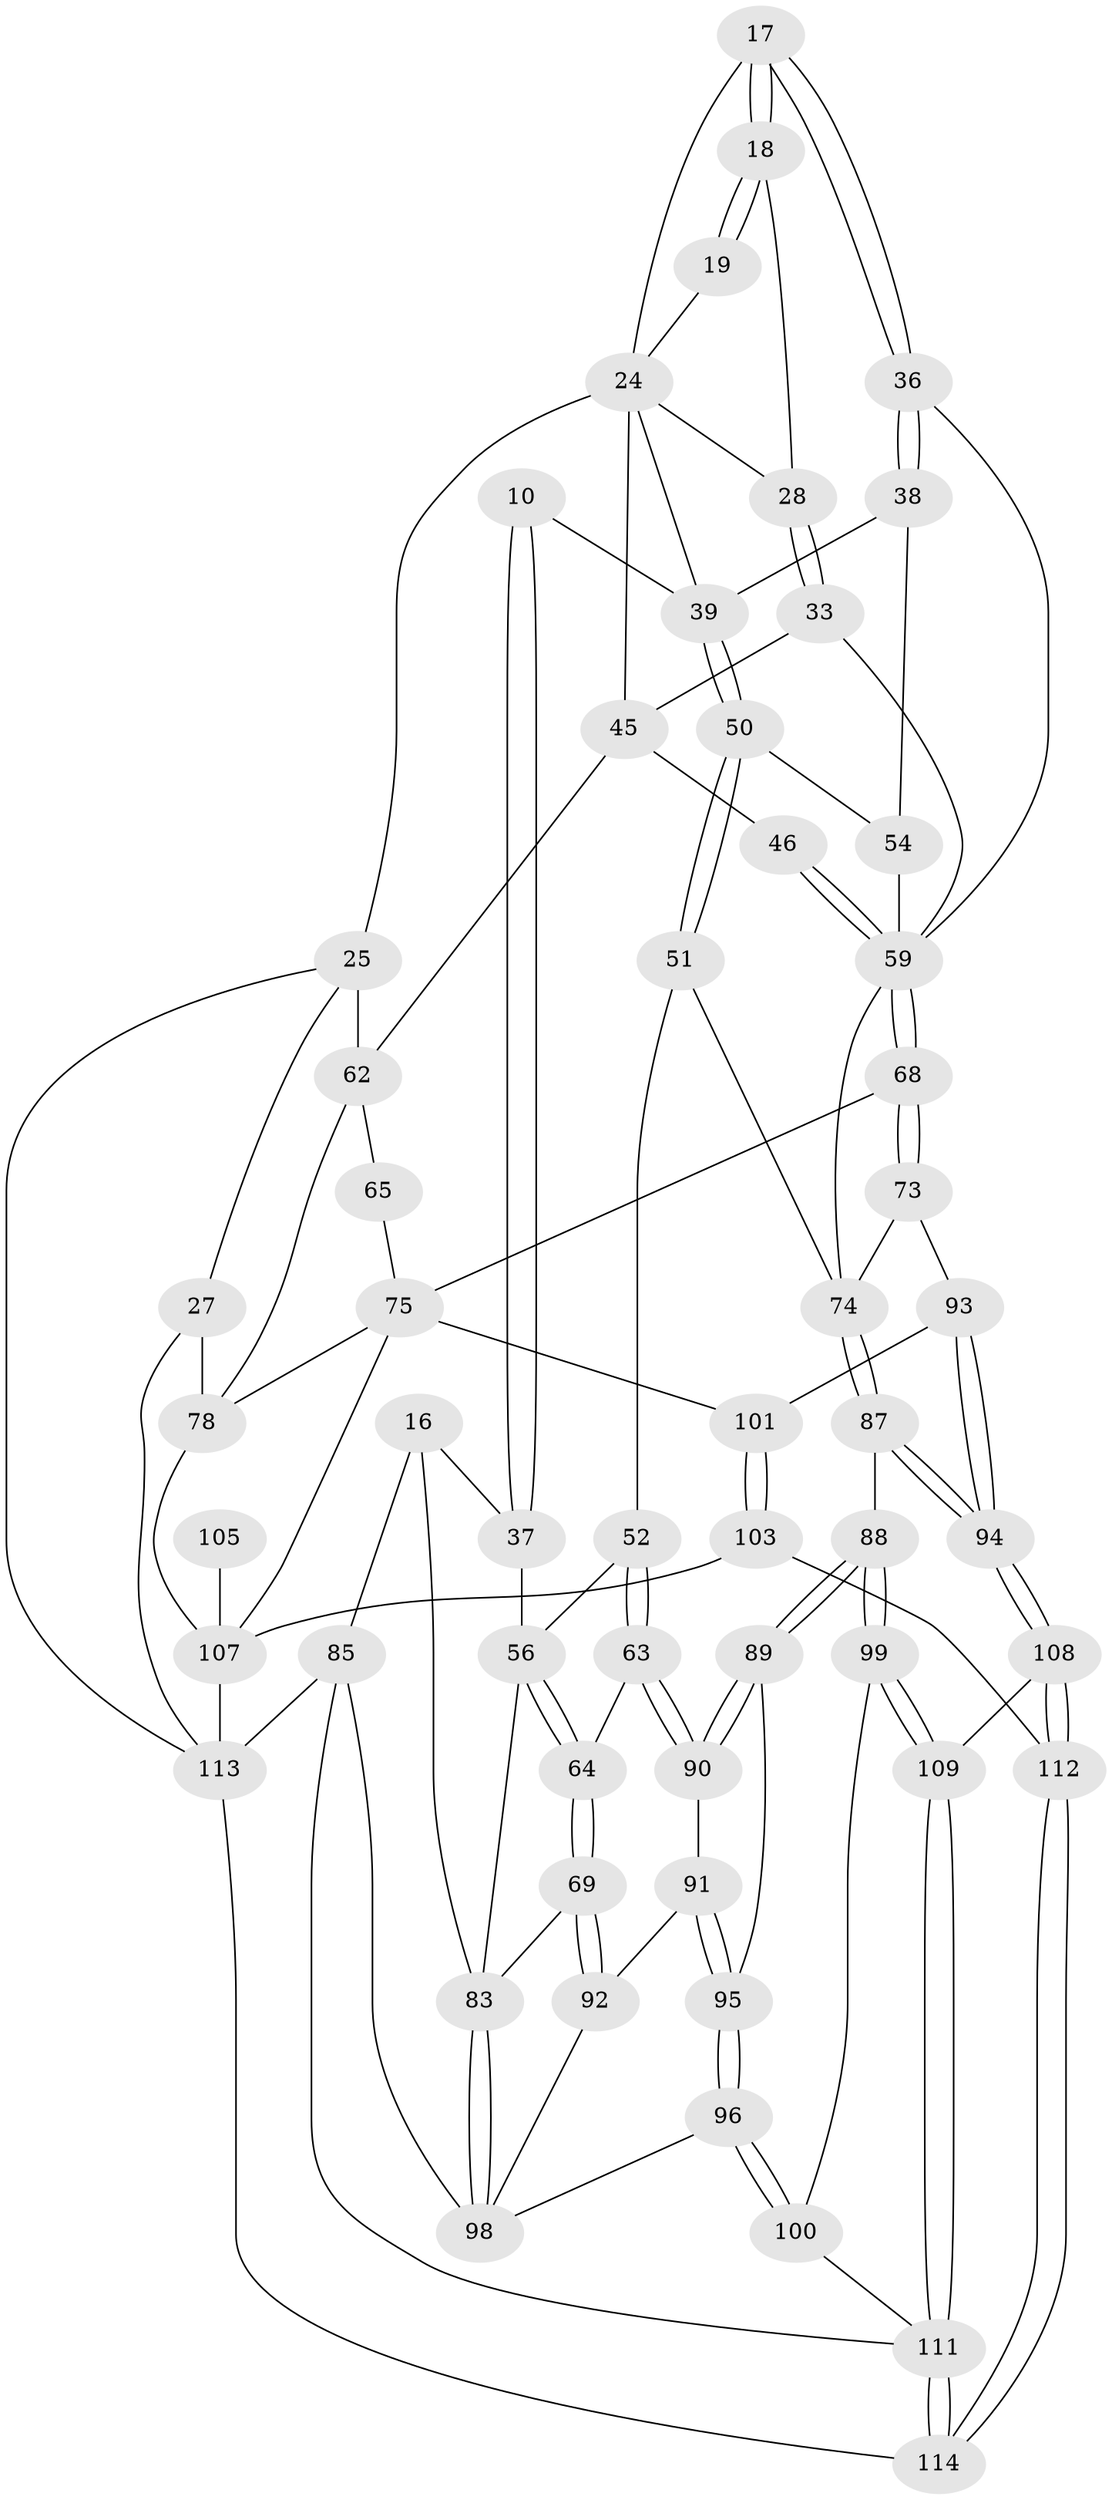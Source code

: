 // original degree distribution, {4: 0.22807017543859648, 5: 0.543859649122807, 6: 0.21052631578947367, 3: 0.017543859649122806}
// Generated by graph-tools (version 1.1) at 2025/00/03/09/25 05:00:25]
// undirected, 57 vertices, 127 edges
graph export_dot {
graph [start="1"]
  node [color=gray90,style=filled];
  10 [pos="+0.26519739405769405+0.18834034623788545"];
  16 [pos="+0.09222183753639385+0.1719266137049311",super="+14"];
  17 [pos="+0.477575702374044+0.1590904552844896"];
  18 [pos="+0.4938757252205617+0.15076010024386333"];
  19 [pos="+0.6438677294453459+0"];
  24 [pos="+0.6917060911964091+0.21940220977532396",super="+21"];
  25 [pos="+0.9058160722487183+0.1234424874601227",super="+23"];
  27 [pos="+1+0.1451486992015653",super="+26"];
  28 [pos="+0.5798770970862533+0.16942035700804117"];
  33 [pos="+0.5865410594607238+0.22163486329474089"];
  36 [pos="+0.4859879943838976+0.2182269588417481"];
  37 [pos="+0.23107953106746773+0.26169295652827257",super="+15+11"];
  38 [pos="+0.47464873759613474+0.24423385359984273"];
  39 [pos="+0.3684075470185789+0.2451171168774742",super="+9"];
  45 [pos="+0.6754580035407742+0.28484213994996765",super="+32"];
  46 [pos="+0.6155487657698849+0.3237666042719508"];
  50 [pos="+0.3706417290515097+0.33413011994783176"];
  51 [pos="+0.3051496959676841+0.43034706128744793"];
  52 [pos="+0.3020263818379704+0.4304469794780485"];
  54 [pos="+0.4121770483594227+0.321450528754723",super="+49"];
  56 [pos="+0.11910223266284965+0.32839704552789445",super="+44"];
  59 [pos="+0.5677280301945424+0.392891944742622",super="+57+58+48+47"];
  62 [pos="+0.8886182381392622+0.30943407337230955",super="+53+29"];
  63 [pos="+0.25348273689869744+0.468106212401349"];
  64 [pos="+0.09938151311559955+0.398301306862521"];
  65 [pos="+0.7368118798744911+0.3553605748239053"];
  68 [pos="+0.5726794553559433+0.39990656486996456"];
  69 [pos="+0+0.4837248966059765"];
  73 [pos="+0.5049191145161943+0.5773942485210479"];
  74 [pos="+0.41297544896960403+0.5235432410345725",super="+71"];
  75 [pos="+0.8249890475421966+0.5759110849367841",super="+72"];
  78 [pos="+1+0.6260810590408734",super="+60+61+55+34"];
  83 [pos="+0+0.7795834301510842",super="+70+42+41+40"];
  85 [pos="+0+1",super="+6"];
  87 [pos="+0.3418361151218988+0.67500925314024"];
  88 [pos="+0.2583891899232015+0.6740290283820328"];
  89 [pos="+0.24248775923421922+0.6240985369620325"];
  90 [pos="+0.22895560606307494+0.5102002576856713"];
  91 [pos="+0.041385480272942865+0.5589811219832039"];
  92 [pos="+0.02615129130432179+0.5551525237356629"];
  93 [pos="+0.5459859131335+0.7039037030189625",super="+86"];
  94 [pos="+0.472968681504131+0.766136065208342"];
  95 [pos="+0.09291917100367396+0.6277789671337225"];
  96 [pos="+0.12561327171308528+0.7172835455537053"];
  98 [pos="+0.036200123105685655+0.6860184754265003",super="+97"];
  99 [pos="+0.23334133661743237+0.7110315064580717"];
  100 [pos="+0.14789098762919645+0.7268810919488463"];
  101 [pos="+0.6882987154033604+0.746707870482138",super="+77"];
  103 [pos="+0.746432186013128+0.8712179658779987"];
  105 [pos="+0.826078188367609+0.8610836528044784"];
  107 [pos="+0.932528291062424+0.8328568874194211",super="+104+106+82"];
  108 [pos="+0.4548117268292798+0.827853690739629"];
  109 [pos="+0.2581270413263845+0.798526083917451"];
  111 [pos="+0.10466427232796918+1",super="+110"];
  112 [pos="+0.4549151346853438+0.8305169898009074"];
  113 [pos="+0.7222146087538034+1",super="+81"];
  114 [pos="+0.45055741242101033+1"];
  10 -- 37 [weight=2];
  10 -- 37;
  10 -- 39;
  16 -- 37 [weight=2];
  16 -- 85 [weight=2];
  16 -- 83 [weight=2];
  17 -- 18;
  17 -- 18;
  17 -- 36;
  17 -- 36;
  17 -- 24;
  18 -- 19;
  18 -- 19;
  18 -- 28;
  19 -- 24;
  24 -- 39;
  24 -- 28;
  24 -- 45;
  24 -- 25 [weight=2];
  25 -- 27;
  25 -- 62 [weight=2];
  25 -- 113;
  27 -- 78 [weight=2];
  27 -- 113;
  28 -- 33;
  28 -- 33;
  33 -- 45;
  33 -- 59;
  36 -- 38;
  36 -- 38;
  36 -- 59;
  37 -- 56;
  38 -- 39;
  38 -- 54;
  39 -- 50;
  39 -- 50;
  45 -- 46;
  45 -- 62;
  46 -- 59 [weight=2];
  46 -- 59;
  50 -- 51;
  50 -- 51;
  50 -- 54;
  51 -- 52;
  51 -- 74;
  52 -- 63;
  52 -- 63;
  52 -- 56;
  54 -- 59 [weight=2];
  56 -- 64;
  56 -- 64;
  56 -- 83 [weight=2];
  59 -- 68;
  59 -- 68;
  59 -- 74;
  62 -- 65 [weight=2];
  62 -- 78 [weight=2];
  63 -- 64;
  63 -- 90;
  63 -- 90;
  64 -- 69;
  64 -- 69;
  65 -- 75;
  68 -- 73;
  68 -- 73;
  68 -- 75;
  69 -- 92;
  69 -- 92;
  69 -- 83;
  73 -- 74;
  73 -- 93;
  74 -- 87;
  74 -- 87;
  75 -- 101 [weight=2];
  75 -- 107;
  75 -- 78;
  78 -- 107 [weight=2];
  83 -- 98 [weight=2];
  83 -- 98;
  85 -- 98;
  85 -- 113 [weight=2];
  85 -- 111;
  87 -- 88;
  87 -- 94;
  87 -- 94;
  88 -- 89;
  88 -- 89;
  88 -- 99;
  88 -- 99;
  89 -- 90;
  89 -- 90;
  89 -- 95;
  90 -- 91;
  91 -- 92;
  91 -- 95;
  91 -- 95;
  92 -- 98;
  93 -- 94;
  93 -- 94;
  93 -- 101 [weight=2];
  94 -- 108;
  94 -- 108;
  95 -- 96;
  95 -- 96;
  96 -- 100;
  96 -- 100;
  96 -- 98;
  99 -- 100;
  99 -- 109;
  99 -- 109;
  100 -- 111;
  101 -- 103;
  101 -- 103;
  103 -- 112;
  103 -- 107;
  105 -- 107 [weight=3];
  107 -- 113 [weight=2];
  108 -- 109;
  108 -- 112;
  108 -- 112;
  109 -- 111;
  109 -- 111;
  111 -- 114;
  111 -- 114;
  112 -- 114;
  112 -- 114;
  113 -- 114;
}
